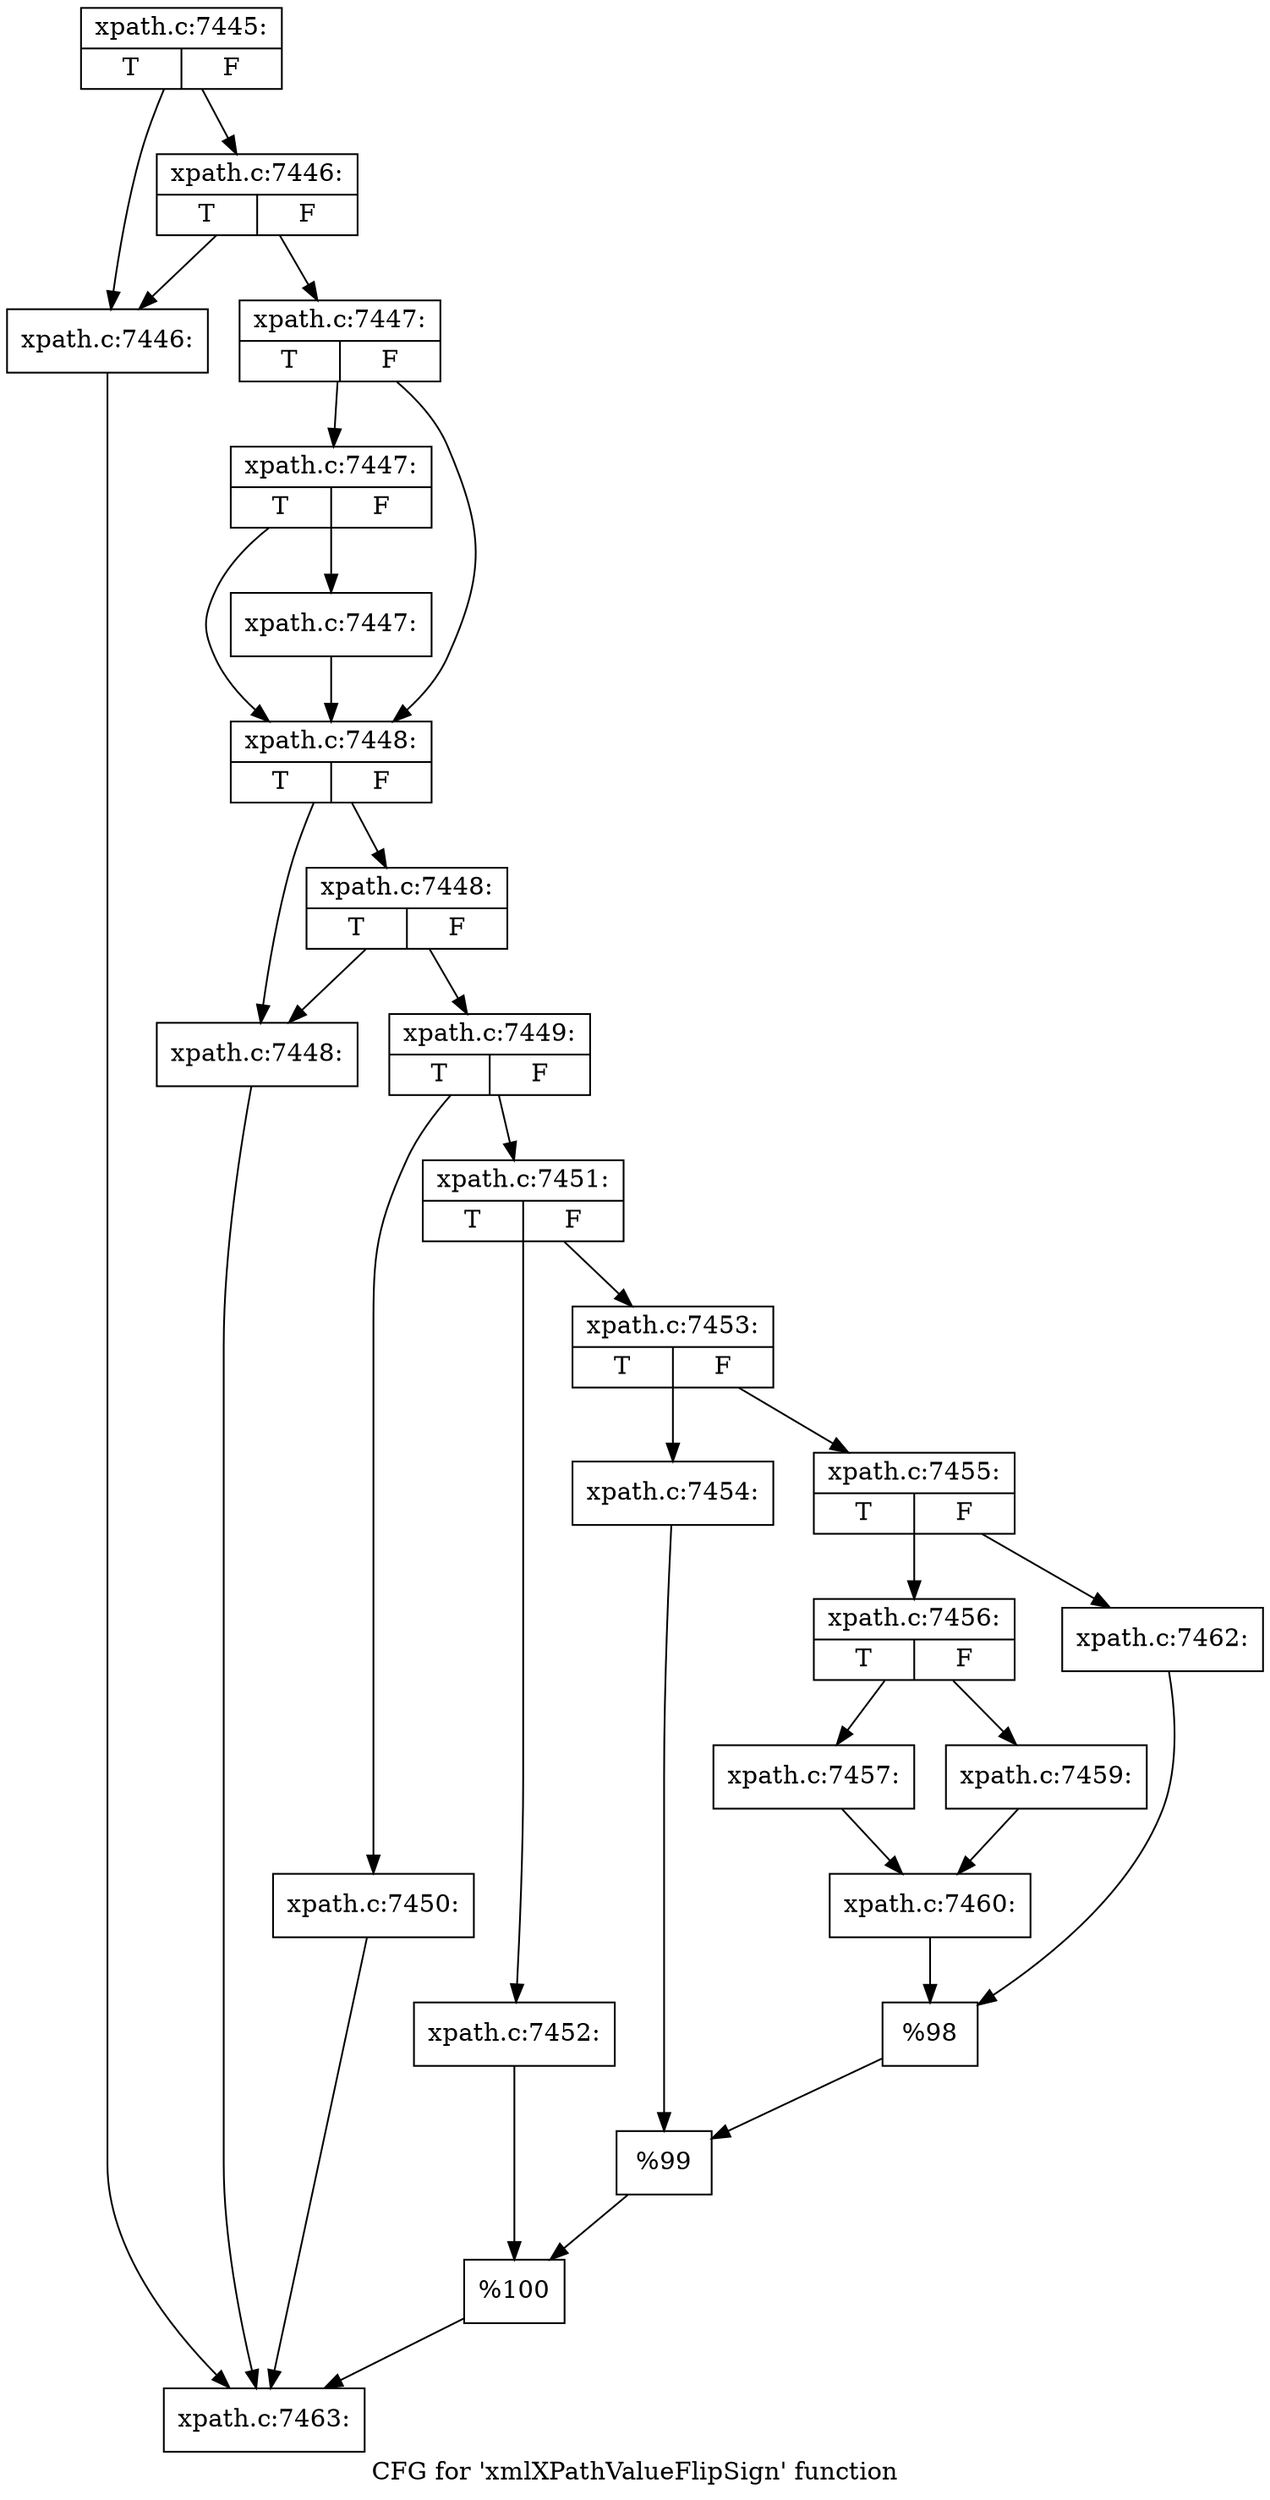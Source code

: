 digraph "CFG for 'xmlXPathValueFlipSign' function" {
	label="CFG for 'xmlXPathValueFlipSign' function";

	Node0x497f1e0 [shape=record,label="{xpath.c:7445:|{<s0>T|<s1>F}}"];
	Node0x497f1e0 -> Node0x497f170;
	Node0x497f1e0 -> Node0x497f3b0;
	Node0x497f3b0 [shape=record,label="{xpath.c:7446:|{<s0>T|<s1>F}}"];
	Node0x497f3b0 -> Node0x497f170;
	Node0x497f3b0 -> Node0x497f360;
	Node0x497f170 [shape=record,label="{xpath.c:7446:}"];
	Node0x497f170 -> Node0x49810e0;
	Node0x497f360 [shape=record,label="{xpath.c:7447:|{<s0>T|<s1>F}}"];
	Node0x497f360 -> Node0x497fef0;
	Node0x497f360 -> Node0x497fea0;
	Node0x497fef0 [shape=record,label="{xpath.c:7447:|{<s0>T|<s1>F}}"];
	Node0x497fef0 -> Node0x497fe50;
	Node0x497fef0 -> Node0x497fea0;
	Node0x497fe50 [shape=record,label="{xpath.c:7447:}"];
	Node0x497fe50 -> Node0x497fea0;
	Node0x497fea0 [shape=record,label="{xpath.c:7448:|{<s0>T|<s1>F}}"];
	Node0x497fea0 -> Node0x4980720;
	Node0x497fea0 -> Node0x49807c0;
	Node0x49807c0 [shape=record,label="{xpath.c:7448:|{<s0>T|<s1>F}}"];
	Node0x49807c0 -> Node0x4980720;
	Node0x49807c0 -> Node0x4980770;
	Node0x4980720 [shape=record,label="{xpath.c:7448:}"];
	Node0x4980720 -> Node0x49810e0;
	Node0x4980770 [shape=record,label="{xpath.c:7449:|{<s0>T|<s1>F}}"];
	Node0x4980770 -> Node0x4981090;
	Node0x4980770 -> Node0x4981130;
	Node0x4981090 [shape=record,label="{xpath.c:7450:}"];
	Node0x4981090 -> Node0x49810e0;
	Node0x4981130 [shape=record,label="{xpath.c:7451:|{<s0>T|<s1>F}}"];
	Node0x4981130 -> Node0x4981b10;
	Node0x4981130 -> Node0x4981bb0;
	Node0x4981b10 [shape=record,label="{xpath.c:7452:}"];
	Node0x4981b10 -> Node0x4981b60;
	Node0x4981bb0 [shape=record,label="{xpath.c:7453:|{<s0>T|<s1>F}}"];
	Node0x4981bb0 -> Node0x49825f0;
	Node0x4981bb0 -> Node0x4982690;
	Node0x49825f0 [shape=record,label="{xpath.c:7454:}"];
	Node0x49825f0 -> Node0x4982640;
	Node0x4982690 [shape=record,label="{xpath.c:7455:|{<s0>T|<s1>F}}"];
	Node0x4982690 -> Node0x4983100;
	Node0x4982690 -> Node0x49831a0;
	Node0x4983100 [shape=record,label="{xpath.c:7456:|{<s0>T|<s1>F}}"];
	Node0x4983100 -> Node0x49837c0;
	Node0x4983100 -> Node0x4983860;
	Node0x49837c0 [shape=record,label="{xpath.c:7457:}"];
	Node0x49837c0 -> Node0x4983810;
	Node0x4983860 [shape=record,label="{xpath.c:7459:}"];
	Node0x4983860 -> Node0x4983810;
	Node0x4983810 [shape=record,label="{xpath.c:7460:}"];
	Node0x4983810 -> Node0x4983150;
	Node0x49831a0 [shape=record,label="{xpath.c:7462:}"];
	Node0x49831a0 -> Node0x4983150;
	Node0x4983150 [shape=record,label="{%98}"];
	Node0x4983150 -> Node0x4982640;
	Node0x4982640 [shape=record,label="{%99}"];
	Node0x4982640 -> Node0x4981b60;
	Node0x4981b60 [shape=record,label="{%100}"];
	Node0x4981b60 -> Node0x49810e0;
	Node0x49810e0 [shape=record,label="{xpath.c:7463:}"];
}
